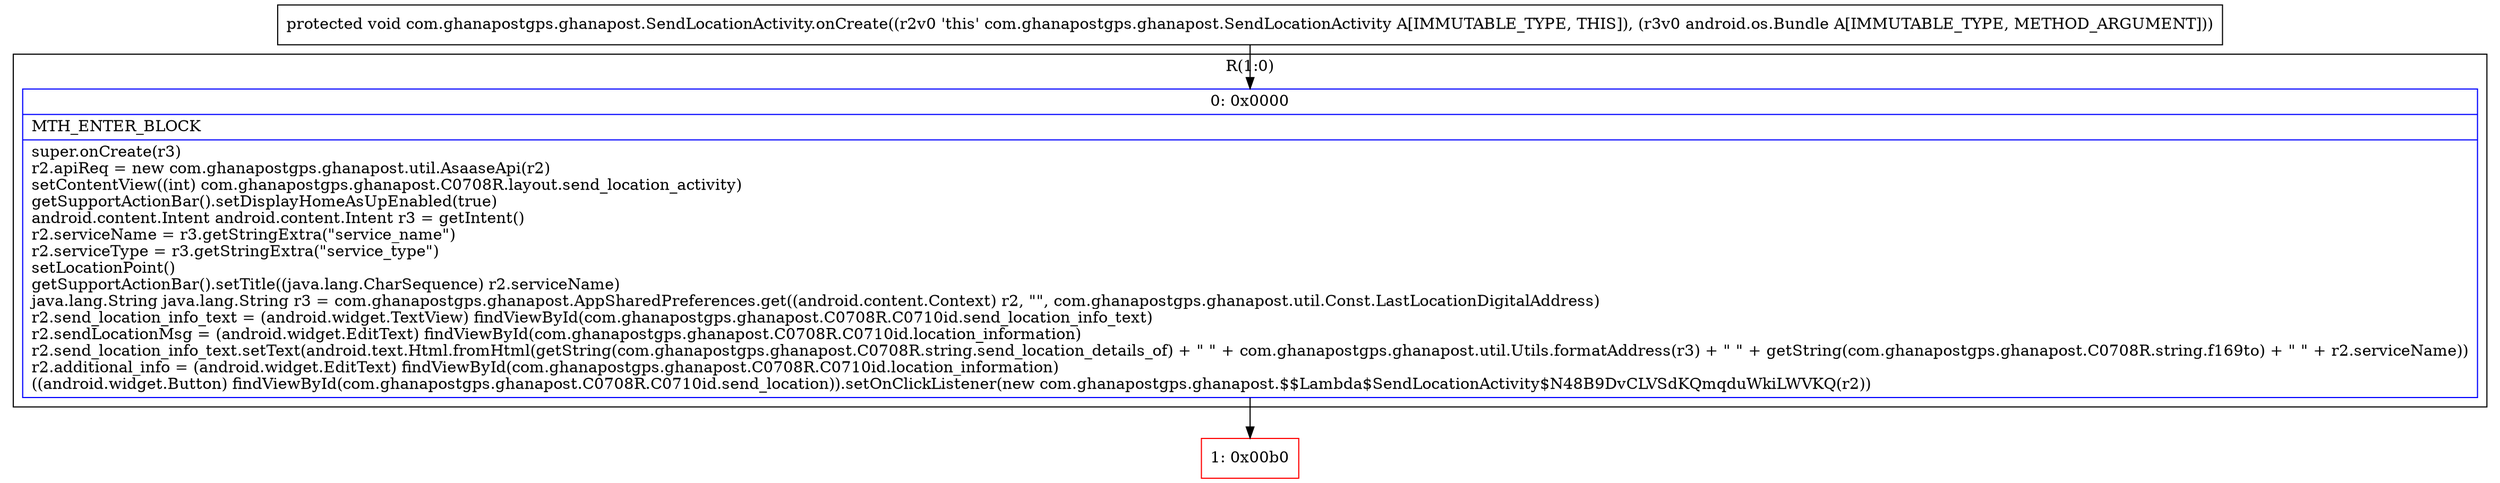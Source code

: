 digraph "CFG forcom.ghanapostgps.ghanapost.SendLocationActivity.onCreate(Landroid\/os\/Bundle;)V" {
subgraph cluster_Region_116286995 {
label = "R(1:0)";
node [shape=record,color=blue];
Node_0 [shape=record,label="{0\:\ 0x0000|MTH_ENTER_BLOCK\l|super.onCreate(r3)\lr2.apiReq = new com.ghanapostgps.ghanapost.util.AsaaseApi(r2)\lsetContentView((int) com.ghanapostgps.ghanapost.C0708R.layout.send_location_activity)\lgetSupportActionBar().setDisplayHomeAsUpEnabled(true)\landroid.content.Intent android.content.Intent r3 = getIntent()\lr2.serviceName = r3.getStringExtra(\"service_name\")\lr2.serviceType = r3.getStringExtra(\"service_type\")\lsetLocationPoint()\lgetSupportActionBar().setTitle((java.lang.CharSequence) r2.serviceName)\ljava.lang.String java.lang.String r3 = com.ghanapostgps.ghanapost.AppSharedPreferences.get((android.content.Context) r2, \"\", com.ghanapostgps.ghanapost.util.Const.LastLocationDigitalAddress)\lr2.send_location_info_text = (android.widget.TextView) findViewById(com.ghanapostgps.ghanapost.C0708R.C0710id.send_location_info_text)\lr2.sendLocationMsg = (android.widget.EditText) findViewById(com.ghanapostgps.ghanapost.C0708R.C0710id.location_information)\lr2.send_location_info_text.setText(android.text.Html.fromHtml(getString(com.ghanapostgps.ghanapost.C0708R.string.send_location_details_of) + \" \" + com.ghanapostgps.ghanapost.util.Utils.formatAddress(r3) + \" \" + getString(com.ghanapostgps.ghanapost.C0708R.string.f169to) + \" \" + r2.serviceName))\lr2.additional_info = (android.widget.EditText) findViewById(com.ghanapostgps.ghanapost.C0708R.C0710id.location_information)\l((android.widget.Button) findViewById(com.ghanapostgps.ghanapost.C0708R.C0710id.send_location)).setOnClickListener(new com.ghanapostgps.ghanapost.$$Lambda$SendLocationActivity$N48B9DvCLVSdKQmqduWkiLWVKQ(r2))\l}"];
}
Node_1 [shape=record,color=red,label="{1\:\ 0x00b0}"];
MethodNode[shape=record,label="{protected void com.ghanapostgps.ghanapost.SendLocationActivity.onCreate((r2v0 'this' com.ghanapostgps.ghanapost.SendLocationActivity A[IMMUTABLE_TYPE, THIS]), (r3v0 android.os.Bundle A[IMMUTABLE_TYPE, METHOD_ARGUMENT])) }"];
MethodNode -> Node_0;
Node_0 -> Node_1;
}

